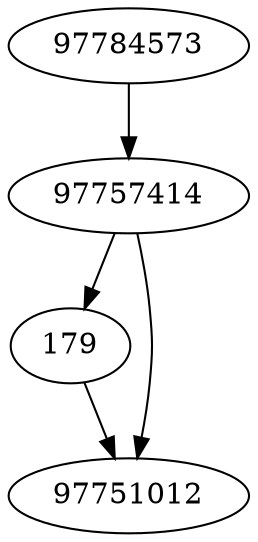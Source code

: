 strict digraph  {
179;
97751012;
97784573;
97757414;
179 -> 97751012;
97784573 -> 97757414;
97757414 -> 179;
97757414 -> 97751012;
}
